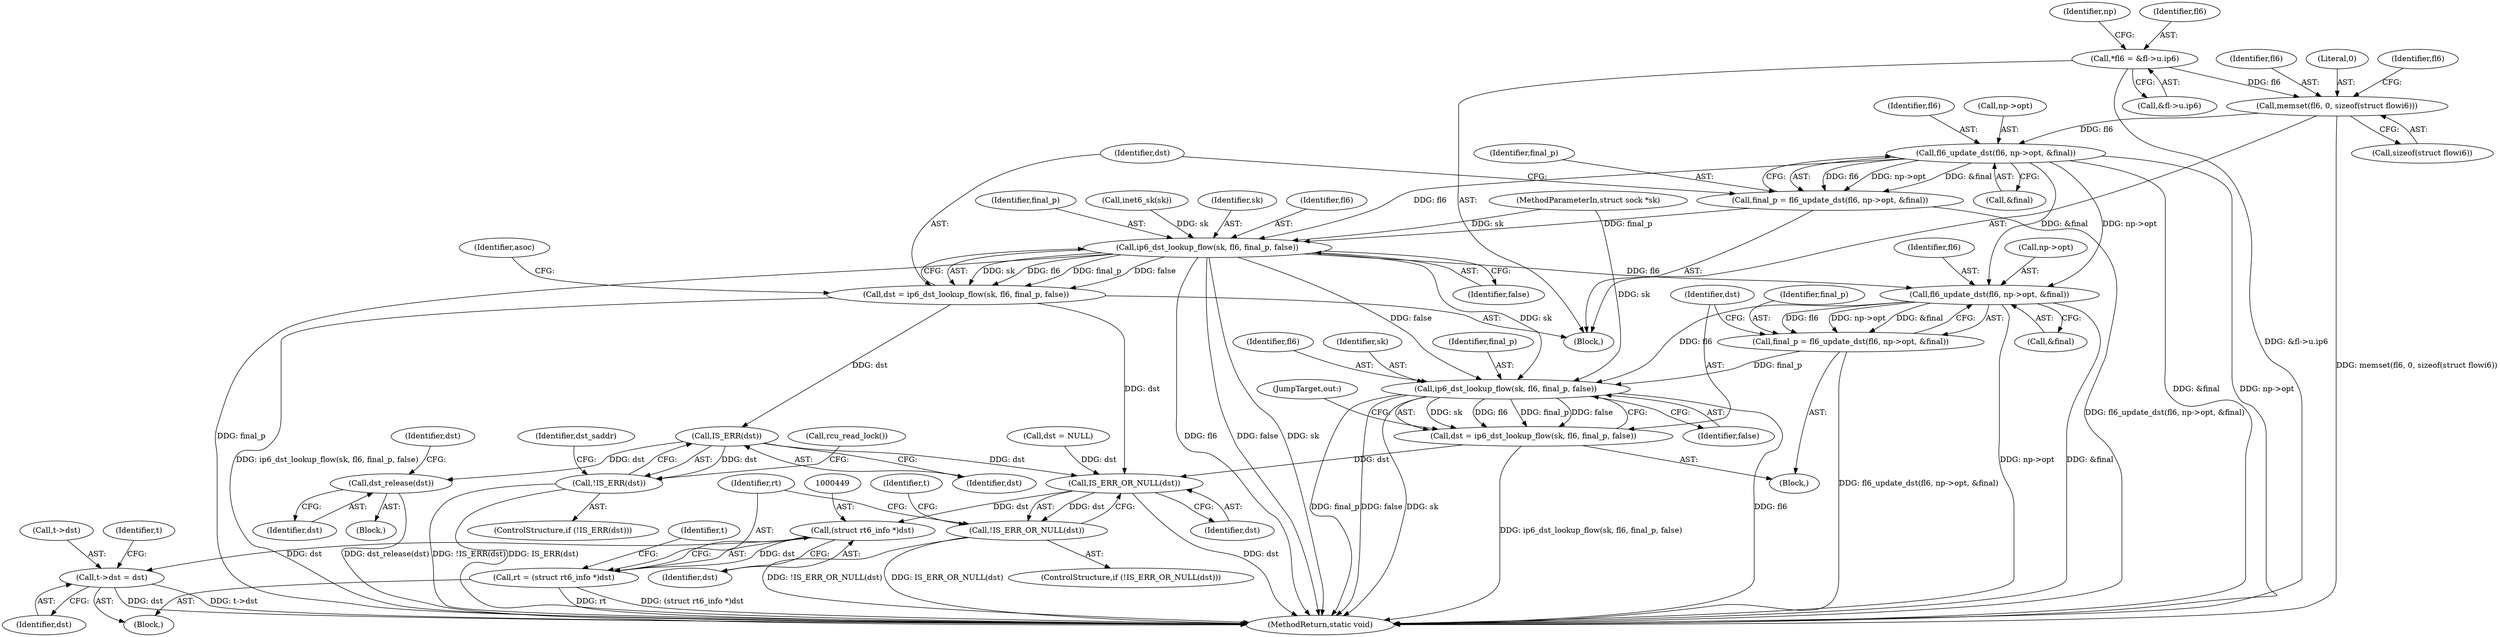 digraph "0_linux_95ee62083cb6453e056562d91f597552021e6ae7@API" {
"1000254" [label="(Call,fl6_update_dst(fl6, np->opt, &final))"];
"1000157" [label="(Call,memset(fl6, 0, sizeof(struct flowi6)))"];
"1000122" [label="(Call,*fl6 = &fl->u.ip6)"];
"1000252" [label="(Call,final_p = fl6_update_dst(fl6, np->opt, &final))"];
"1000263" [label="(Call,ip6_dst_lookup_flow(sk, fl6, final_p, false))"];
"1000261" [label="(Call,dst = ip6_dst_lookup_flow(sk, fl6, final_p, false))"];
"1000288" [label="(Call,IS_ERR(dst))"];
"1000287" [label="(Call,!IS_ERR(dst))"];
"1000338" [label="(Call,dst_release(dst))"];
"1000442" [label="(Call,IS_ERR_OR_NULL(dst))"];
"1000441" [label="(Call,!IS_ERR_OR_NULL(dst))"];
"1000448" [label="(Call,(struct rt6_info *)dst)"];
"1000446" [label="(Call,rt = (struct rt6_info *)dst)"];
"1000451" [label="(Call,t->dst = dst)"];
"1000425" [label="(Call,fl6_update_dst(fl6, np->opt, &final))"];
"1000423" [label="(Call,final_p = fl6_update_dst(fl6, np->opt, &final))"];
"1000434" [label="(Call,ip6_dst_lookup_flow(sk, fl6, final_p, false))"];
"1000432" [label="(Call,dst = ip6_dst_lookup_flow(sk, fl6, final_p, false))"];
"1000423" [label="(Call,final_p = fl6_update_dst(fl6, np->opt, &final))"];
"1000160" [label="(Call,sizeof(struct flowi6))"];
"1000486" [label="(Identifier,t)"];
"1000157" [label="(Call,memset(fl6, 0, sizeof(struct flowi6)))"];
"1000263" [label="(Call,ip6_dst_lookup_flow(sk, fl6, final_p, false))"];
"1000430" [label="(Call,&final)"];
"1000491" [label="(MethodReturn,static void)"];
"1000340" [label="(Call,dst = NULL)"];
"1000288" [label="(Call,IS_ERR(dst))"];
"1000158" [label="(Identifier,fl6)"];
"1000261" [label="(Call,dst = ip6_dst_lookup_flow(sk, fl6, final_p, false))"];
"1000265" [label="(Identifier,fl6)"];
"1000424" [label="(Identifier,final_p)"];
"1000433" [label="(Identifier,dst)"];
"1000448" [label="(Call,(struct rt6_info *)dst)"];
"1000122" [label="(Call,*fl6 = &fl->u.ip6)"];
"1000425" [label="(Call,fl6_update_dst(fl6, np->opt, &final))"];
"1000271" [label="(Identifier,asoc)"];
"1000266" [label="(Identifier,final_p)"];
"1000286" [label="(ControlStructure,if (!IS_ERR(dst)))"];
"1000447" [label="(Identifier,rt)"];
"1000435" [label="(Identifier,sk)"];
"1000256" [label="(Call,np->opt)"];
"1000109" [label="(MethodParameterIn,struct sock *sk)"];
"1000339" [label="(Identifier,dst)"];
"1000444" [label="(Block,)"];
"1000450" [label="(Identifier,dst)"];
"1000437" [label="(Identifier,final_p)"];
"1000458" [label="(Identifier,t)"];
"1000293" [label="(Identifier,dst_saddr)"];
"1000264" [label="(Identifier,sk)"];
"1000254" [label="(Call,fl6_update_dst(fl6, np->opt, &final))"];
"1000338" [label="(Call,dst_release(dst))"];
"1000290" [label="(Block,)"];
"1000134" [label="(Call,inet6_sk(sk))"];
"1000159" [label="(Literal,0)"];
"1000262" [label="(Identifier,dst)"];
"1000443" [label="(Identifier,dst)"];
"1000440" [label="(ControlStructure,if (!IS_ERR_OR_NULL(dst)))"];
"1000439" [label="(JumpTarget,out:)"];
"1000133" [label="(Identifier,np)"];
"1000110" [label="(Block,)"];
"1000451" [label="(Call,t->dst = dst)"];
"1000426" [label="(Identifier,fl6)"];
"1000427" [label="(Call,np->opt)"];
"1000164" [label="(Identifier,fl6)"];
"1000289" [label="(Identifier,dst)"];
"1000432" [label="(Call,dst = ip6_dst_lookup_flow(sk, fl6, final_p, false))"];
"1000404" [label="(Block,)"];
"1000341" [label="(Identifier,dst)"];
"1000343" [label="(Call,rcu_read_lock())"];
"1000442" [label="(Call,IS_ERR_OR_NULL(dst))"];
"1000287" [label="(Call,!IS_ERR(dst))"];
"1000259" [label="(Call,&final)"];
"1000453" [label="(Identifier,t)"];
"1000455" [label="(Identifier,dst)"];
"1000452" [label="(Call,t->dst)"];
"1000438" [label="(Identifier,false)"];
"1000252" [label="(Call,final_p = fl6_update_dst(fl6, np->opt, &final))"];
"1000253" [label="(Identifier,final_p)"];
"1000436" [label="(Identifier,fl6)"];
"1000446" [label="(Call,rt = (struct rt6_info *)dst)"];
"1000434" [label="(Call,ip6_dst_lookup_flow(sk, fl6, final_p, false))"];
"1000267" [label="(Identifier,false)"];
"1000441" [label="(Call,!IS_ERR_OR_NULL(dst))"];
"1000123" [label="(Identifier,fl6)"];
"1000124" [label="(Call,&fl->u.ip6)"];
"1000255" [label="(Identifier,fl6)"];
"1000254" -> "1000252"  [label="AST: "];
"1000254" -> "1000259"  [label="CFG: "];
"1000255" -> "1000254"  [label="AST: "];
"1000256" -> "1000254"  [label="AST: "];
"1000259" -> "1000254"  [label="AST: "];
"1000252" -> "1000254"  [label="CFG: "];
"1000254" -> "1000491"  [label="DDG: &final"];
"1000254" -> "1000491"  [label="DDG: np->opt"];
"1000254" -> "1000252"  [label="DDG: fl6"];
"1000254" -> "1000252"  [label="DDG: np->opt"];
"1000254" -> "1000252"  [label="DDG: &final"];
"1000157" -> "1000254"  [label="DDG: fl6"];
"1000254" -> "1000263"  [label="DDG: fl6"];
"1000254" -> "1000425"  [label="DDG: np->opt"];
"1000254" -> "1000425"  [label="DDG: &final"];
"1000157" -> "1000110"  [label="AST: "];
"1000157" -> "1000160"  [label="CFG: "];
"1000158" -> "1000157"  [label="AST: "];
"1000159" -> "1000157"  [label="AST: "];
"1000160" -> "1000157"  [label="AST: "];
"1000164" -> "1000157"  [label="CFG: "];
"1000157" -> "1000491"  [label="DDG: memset(fl6, 0, sizeof(struct flowi6))"];
"1000122" -> "1000157"  [label="DDG: fl6"];
"1000122" -> "1000110"  [label="AST: "];
"1000122" -> "1000124"  [label="CFG: "];
"1000123" -> "1000122"  [label="AST: "];
"1000124" -> "1000122"  [label="AST: "];
"1000133" -> "1000122"  [label="CFG: "];
"1000122" -> "1000491"  [label="DDG: &fl->u.ip6"];
"1000252" -> "1000110"  [label="AST: "];
"1000253" -> "1000252"  [label="AST: "];
"1000262" -> "1000252"  [label="CFG: "];
"1000252" -> "1000491"  [label="DDG: fl6_update_dst(fl6, np->opt, &final)"];
"1000252" -> "1000263"  [label="DDG: final_p"];
"1000263" -> "1000261"  [label="AST: "];
"1000263" -> "1000267"  [label="CFG: "];
"1000264" -> "1000263"  [label="AST: "];
"1000265" -> "1000263"  [label="AST: "];
"1000266" -> "1000263"  [label="AST: "];
"1000267" -> "1000263"  [label="AST: "];
"1000261" -> "1000263"  [label="CFG: "];
"1000263" -> "1000491"  [label="DDG: fl6"];
"1000263" -> "1000491"  [label="DDG: false"];
"1000263" -> "1000491"  [label="DDG: sk"];
"1000263" -> "1000491"  [label="DDG: final_p"];
"1000263" -> "1000261"  [label="DDG: sk"];
"1000263" -> "1000261"  [label="DDG: fl6"];
"1000263" -> "1000261"  [label="DDG: final_p"];
"1000263" -> "1000261"  [label="DDG: false"];
"1000134" -> "1000263"  [label="DDG: sk"];
"1000109" -> "1000263"  [label="DDG: sk"];
"1000263" -> "1000425"  [label="DDG: fl6"];
"1000263" -> "1000434"  [label="DDG: sk"];
"1000263" -> "1000434"  [label="DDG: false"];
"1000261" -> "1000110"  [label="AST: "];
"1000262" -> "1000261"  [label="AST: "];
"1000271" -> "1000261"  [label="CFG: "];
"1000261" -> "1000491"  [label="DDG: ip6_dst_lookup_flow(sk, fl6, final_p, false)"];
"1000261" -> "1000288"  [label="DDG: dst"];
"1000261" -> "1000442"  [label="DDG: dst"];
"1000288" -> "1000287"  [label="AST: "];
"1000288" -> "1000289"  [label="CFG: "];
"1000289" -> "1000288"  [label="AST: "];
"1000287" -> "1000288"  [label="CFG: "];
"1000288" -> "1000287"  [label="DDG: dst"];
"1000288" -> "1000338"  [label="DDG: dst"];
"1000288" -> "1000442"  [label="DDG: dst"];
"1000287" -> "1000286"  [label="AST: "];
"1000293" -> "1000287"  [label="CFG: "];
"1000343" -> "1000287"  [label="CFG: "];
"1000287" -> "1000491"  [label="DDG: !IS_ERR(dst)"];
"1000287" -> "1000491"  [label="DDG: IS_ERR(dst)"];
"1000338" -> "1000290"  [label="AST: "];
"1000338" -> "1000339"  [label="CFG: "];
"1000339" -> "1000338"  [label="AST: "];
"1000341" -> "1000338"  [label="CFG: "];
"1000338" -> "1000491"  [label="DDG: dst_release(dst)"];
"1000442" -> "1000441"  [label="AST: "];
"1000442" -> "1000443"  [label="CFG: "];
"1000443" -> "1000442"  [label="AST: "];
"1000441" -> "1000442"  [label="CFG: "];
"1000442" -> "1000491"  [label="DDG: dst"];
"1000442" -> "1000441"  [label="DDG: dst"];
"1000432" -> "1000442"  [label="DDG: dst"];
"1000340" -> "1000442"  [label="DDG: dst"];
"1000442" -> "1000448"  [label="DDG: dst"];
"1000441" -> "1000440"  [label="AST: "];
"1000447" -> "1000441"  [label="CFG: "];
"1000486" -> "1000441"  [label="CFG: "];
"1000441" -> "1000491"  [label="DDG: IS_ERR_OR_NULL(dst)"];
"1000441" -> "1000491"  [label="DDG: !IS_ERR_OR_NULL(dst)"];
"1000448" -> "1000446"  [label="AST: "];
"1000448" -> "1000450"  [label="CFG: "];
"1000449" -> "1000448"  [label="AST: "];
"1000450" -> "1000448"  [label="AST: "];
"1000446" -> "1000448"  [label="CFG: "];
"1000448" -> "1000446"  [label="DDG: dst"];
"1000448" -> "1000451"  [label="DDG: dst"];
"1000446" -> "1000444"  [label="AST: "];
"1000447" -> "1000446"  [label="AST: "];
"1000453" -> "1000446"  [label="CFG: "];
"1000446" -> "1000491"  [label="DDG: rt"];
"1000446" -> "1000491"  [label="DDG: (struct rt6_info *)dst"];
"1000451" -> "1000444"  [label="AST: "];
"1000451" -> "1000455"  [label="CFG: "];
"1000452" -> "1000451"  [label="AST: "];
"1000455" -> "1000451"  [label="AST: "];
"1000458" -> "1000451"  [label="CFG: "];
"1000451" -> "1000491"  [label="DDG: dst"];
"1000451" -> "1000491"  [label="DDG: t->dst"];
"1000425" -> "1000423"  [label="AST: "];
"1000425" -> "1000430"  [label="CFG: "];
"1000426" -> "1000425"  [label="AST: "];
"1000427" -> "1000425"  [label="AST: "];
"1000430" -> "1000425"  [label="AST: "];
"1000423" -> "1000425"  [label="CFG: "];
"1000425" -> "1000491"  [label="DDG: np->opt"];
"1000425" -> "1000491"  [label="DDG: &final"];
"1000425" -> "1000423"  [label="DDG: fl6"];
"1000425" -> "1000423"  [label="DDG: np->opt"];
"1000425" -> "1000423"  [label="DDG: &final"];
"1000425" -> "1000434"  [label="DDG: fl6"];
"1000423" -> "1000404"  [label="AST: "];
"1000424" -> "1000423"  [label="AST: "];
"1000433" -> "1000423"  [label="CFG: "];
"1000423" -> "1000491"  [label="DDG: fl6_update_dst(fl6, np->opt, &final)"];
"1000423" -> "1000434"  [label="DDG: final_p"];
"1000434" -> "1000432"  [label="AST: "];
"1000434" -> "1000438"  [label="CFG: "];
"1000435" -> "1000434"  [label="AST: "];
"1000436" -> "1000434"  [label="AST: "];
"1000437" -> "1000434"  [label="AST: "];
"1000438" -> "1000434"  [label="AST: "];
"1000432" -> "1000434"  [label="CFG: "];
"1000434" -> "1000491"  [label="DDG: fl6"];
"1000434" -> "1000491"  [label="DDG: final_p"];
"1000434" -> "1000491"  [label="DDG: false"];
"1000434" -> "1000491"  [label="DDG: sk"];
"1000434" -> "1000432"  [label="DDG: sk"];
"1000434" -> "1000432"  [label="DDG: fl6"];
"1000434" -> "1000432"  [label="DDG: final_p"];
"1000434" -> "1000432"  [label="DDG: false"];
"1000109" -> "1000434"  [label="DDG: sk"];
"1000432" -> "1000404"  [label="AST: "];
"1000433" -> "1000432"  [label="AST: "];
"1000439" -> "1000432"  [label="CFG: "];
"1000432" -> "1000491"  [label="DDG: ip6_dst_lookup_flow(sk, fl6, final_p, false)"];
}
